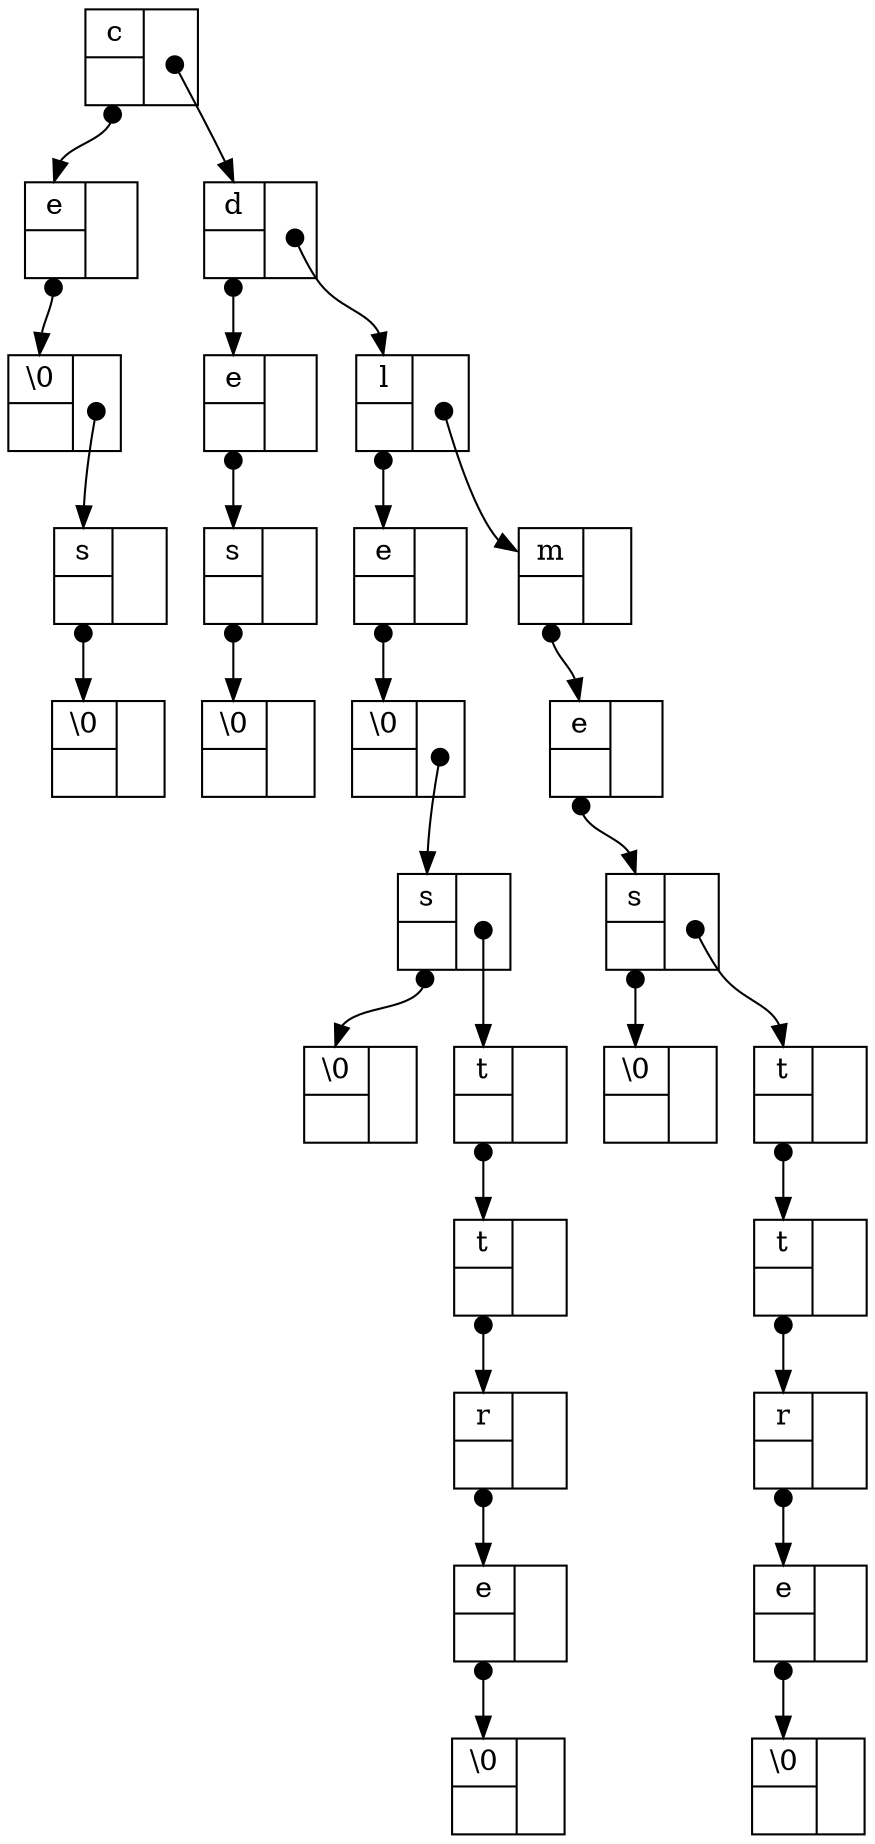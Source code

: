 digraph arbre {
node [shape=record, height=.1]
edge [tailclip=false, arrowtail=dot, dir=both];

n0xc20250 [label="{<lettre> c |<here>}| <droit>";]
n0xc20250:here -> n0xc20270:lettre;
n0xc20270 [label="{<lettre> e |<here>}| <droit>";]
n0xc20270:here -> n0xc20290:lettre;
n0xc20290 [label="{<lettre> \\0 |<here>}| <droit>";]
n0xc20290:droit:c -> n0xc202b0:lettre;
n0xc202b0 [label="{<lettre> s |<here>}| <droit>";]
n0xc202b0:here -> n0xc202d0:lettre;
n0xc202d0 [label="{<lettre> \\0 |<here>}| <droit>";]
n0xc20250:droit:c -> n0xc202f0:lettre;
n0xc202f0 [label="{<lettre> d |<here>}| <droit>";]
n0xc202f0:here -> n0xc20310:lettre;
n0xc20310 [label="{<lettre> e |<here>}| <droit>";]
n0xc20310:here -> n0xc20330:lettre;
n0xc20330 [label="{<lettre> s |<here>}| <droit>";]
n0xc20330:here -> n0xc20350:lettre;
n0xc20350 [label="{<lettre> \\0 |<here>}| <droit>";]
n0xc202f0:droit:c -> n0xc20370:lettre;
n0xc20370 [label="{<lettre> l |<here>}| <droit>";]
n0xc20370:here -> n0xc20390:lettre;
n0xc20390 [label="{<lettre> e |<here>}| <droit>";]
n0xc20390:here -> n0xc203b0:lettre;
n0xc203b0 [label="{<lettre> \\0 |<here>}| <droit>";]
n0xc203b0:droit:c -> n0xc203d0:lettre;
n0xc203d0 [label="{<lettre> s |<here>}| <droit>";]
n0xc203d0:here -> n0xc203f0:lettre;
n0xc203f0 [label="{<lettre> \\0 |<here>}| <droit>";]
n0xc203d0:droit:c -> n0xc20410:lettre;
n0xc20410 [label="{<lettre> t |<here>}| <droit>";]
n0xc20410:here -> n0xc20430:lettre;
n0xc20430 [label="{<lettre> t |<here>}| <droit>";]
n0xc20430:here -> n0xc20450:lettre;
n0xc20450 [label="{<lettre> r |<here>}| <droit>";]
n0xc20450:here -> n0xc20470:lettre;
n0xc20470 [label="{<lettre> e |<here>}| <droit>";]
n0xc20470:here -> n0xc20490:lettre;
n0xc20490 [label="{<lettre> \\0 |<here>}| <droit>";]
n0xc20370:droit:c -> n0xc204b0:lettre;
n0xc204b0 [label="{<lettre> m |<here>}| <droit>";]
n0xc204b0:here -> n0xc204d0:lettre;
n0xc204d0 [label="{<lettre> e |<here>}| <droit>";]
n0xc204d0:here -> n0xc204f0:lettre;
n0xc204f0 [label="{<lettre> s |<here>}| <droit>";]
n0xc204f0:here -> n0xc20510:lettre;
n0xc20510 [label="{<lettre> \\0 |<here>}| <droit>";]
n0xc204f0:droit:c -> n0xc20530:lettre;
n0xc20530 [label="{<lettre> t |<here>}| <droit>";]
n0xc20530:here -> n0xc20550:lettre;
n0xc20550 [label="{<lettre> t |<here>}| <droit>";]
n0xc20550:here -> n0xc20570:lettre;
n0xc20570 [label="{<lettre> r |<here>}| <droit>";]
n0xc20570:here -> n0xc20590:lettre;
n0xc20590 [label="{<lettre> e |<here>}| <droit>";]
n0xc20590:here -> n0xc205b0:lettre;
n0xc205b0 [label="{<lettre> \\0 |<here>}| <droit>";]

}
